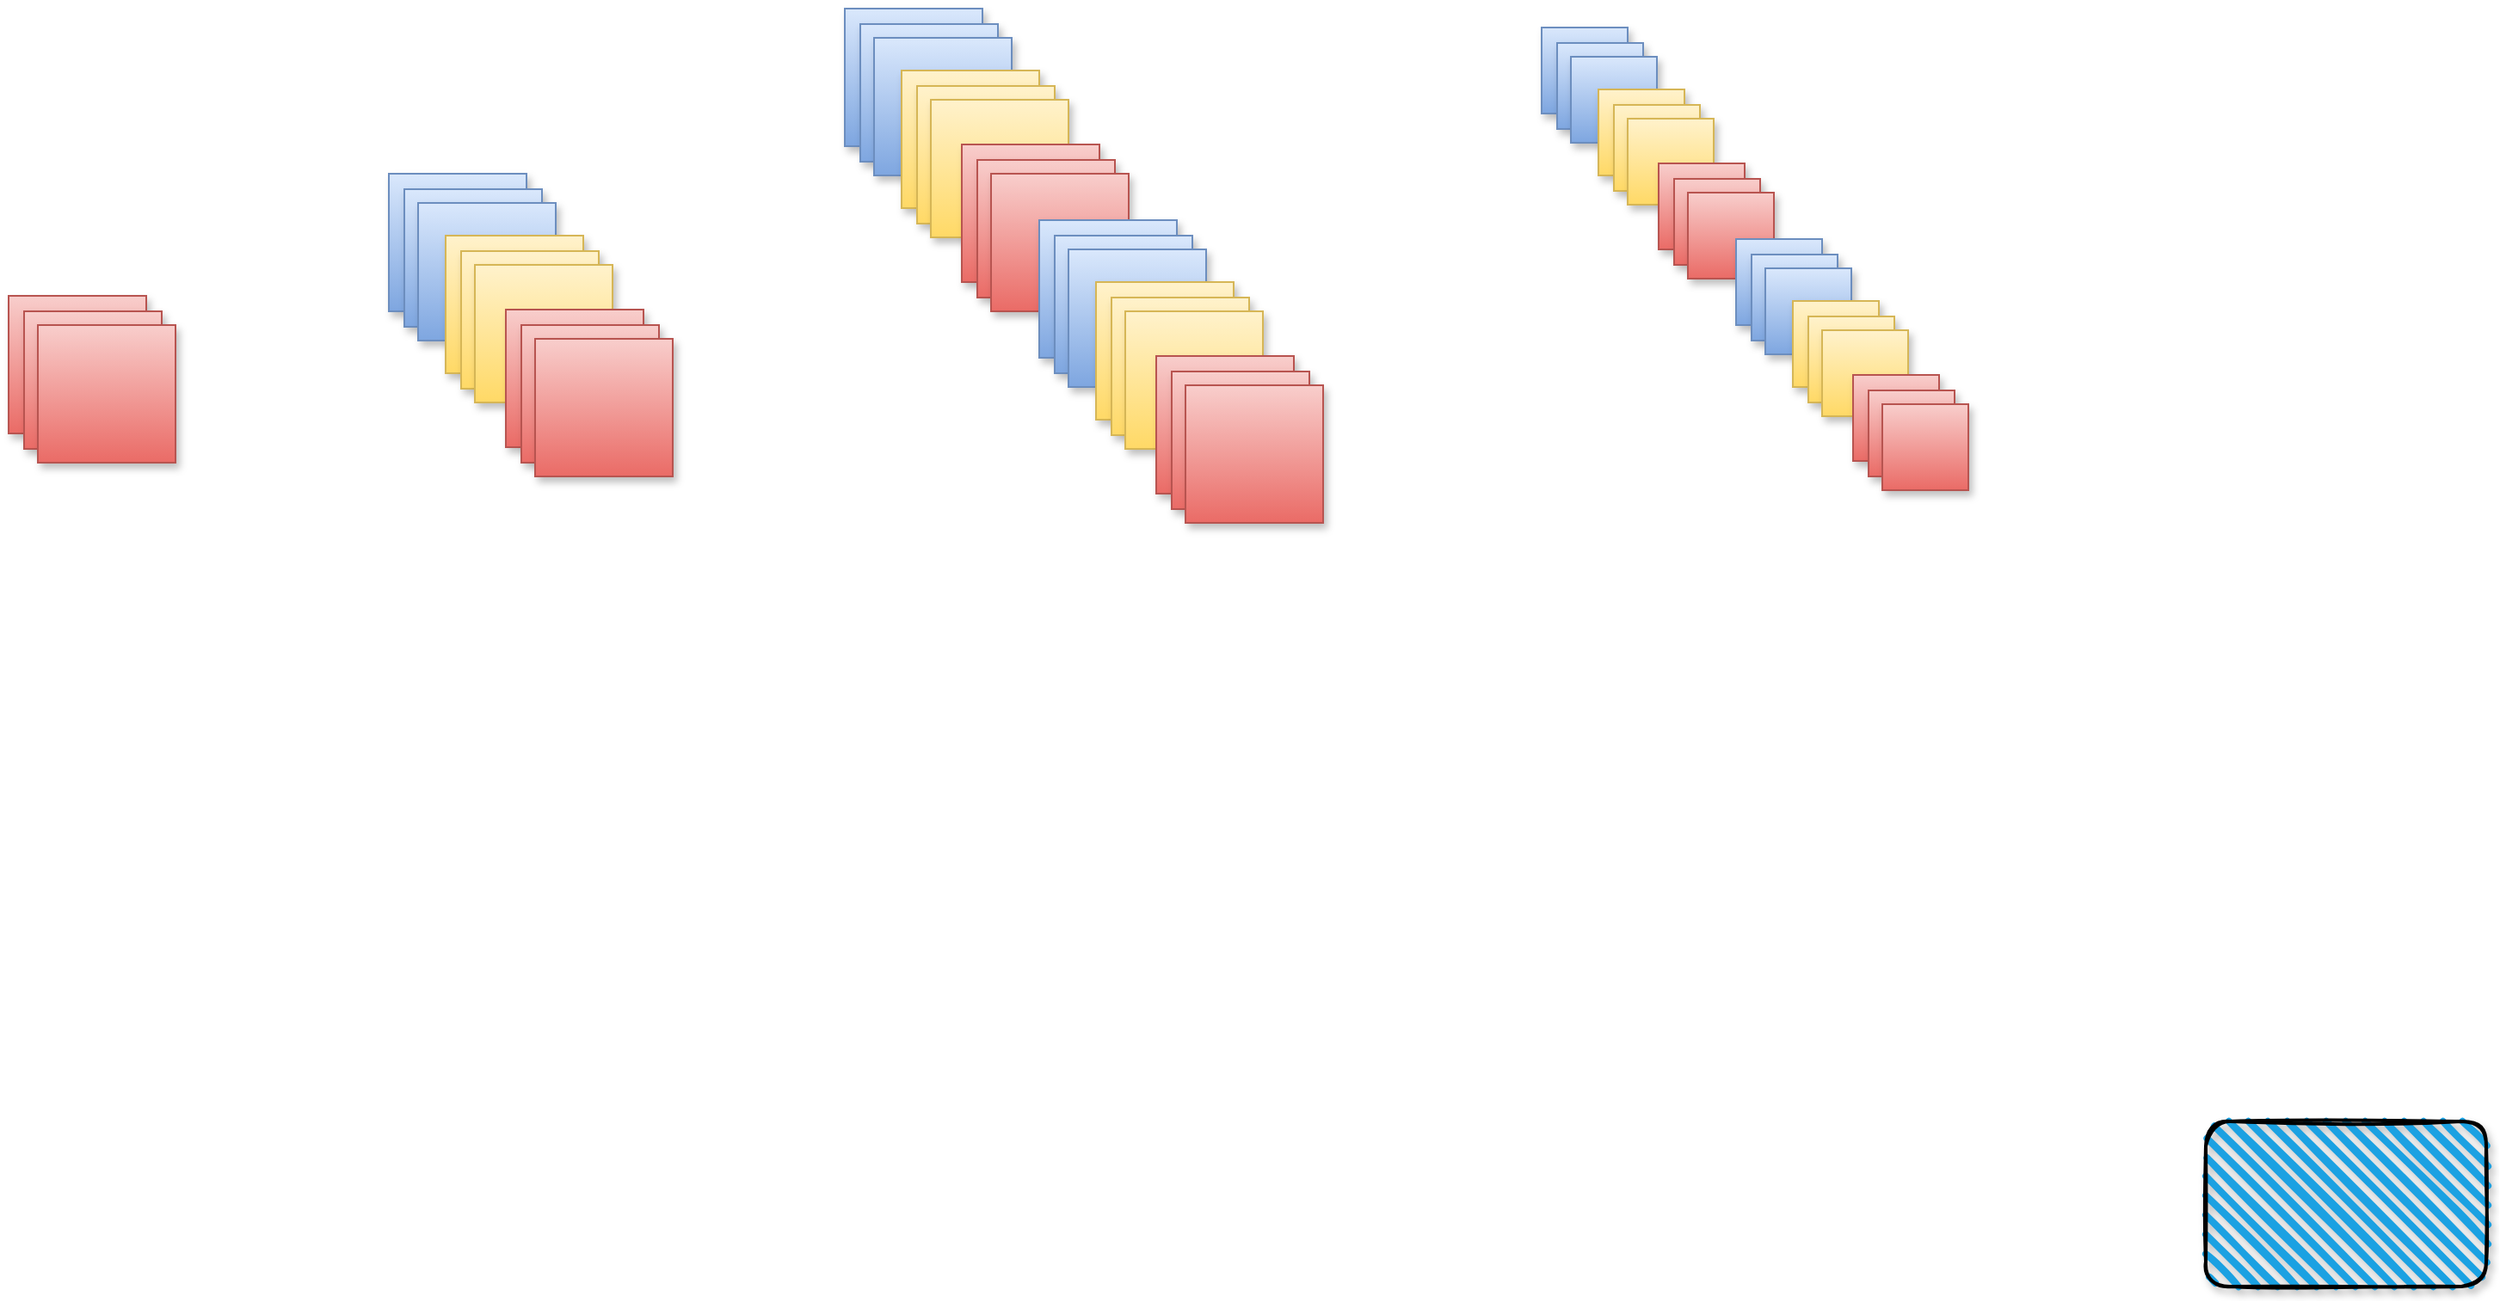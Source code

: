 <mxfile version="18.0.6" type="github">
  <diagram id="wblvO9D-ZUIbQ3TdHfIF" name="Page-1">
    <mxGraphModel dx="2287" dy="1064" grid="0" gridSize="10" guides="1" tooltips="1" connect="1" arrows="1" fold="1" page="0" pageScale="0.8" pageWidth="827" pageHeight="1169" background="none" math="0" shadow="0">
      <root>
        <mxCell id="0" />
        <mxCell id="1" parent="0" />
        <mxCell id="OHIZTz-bLhAv7k97ndpH-11" value="" style="group" vertex="1" connectable="0" parent="1">
          <mxGeometry x="-234" y="569" width="97" height="97" as="geometry" />
        </mxCell>
        <mxCell id="-TnjfYVefwGtDhQqC9l4-23" value="" style="whiteSpace=wrap;html=1;aspect=fixed;shadow=1;rounded=0;fillColor=#f8cecc;strokeColor=#b85450;sketch=0;container=0;gradientColor=#ea6b66;" parent="OHIZTz-bLhAv7k97ndpH-11" vertex="1">
          <mxGeometry width="80" height="80" as="geometry" />
        </mxCell>
        <mxCell id="-TnjfYVefwGtDhQqC9l4-24" value="" style="whiteSpace=wrap;html=1;aspect=fixed;shadow=1;rounded=0;fillColor=#f8cecc;strokeColor=#b85450;sketch=0;container=0;gradientColor=#ea6b66;" parent="OHIZTz-bLhAv7k97ndpH-11" vertex="1">
          <mxGeometry x="9" y="9" width="80" height="80" as="geometry" />
        </mxCell>
        <mxCell id="-TnjfYVefwGtDhQqC9l4-25" value="" style="whiteSpace=wrap;html=1;aspect=fixed;shadow=1;rounded=0;fillColor=#f8cecc;strokeColor=#b85450;sketch=0;container=0;gradientColor=#ea6b66;" parent="OHIZTz-bLhAv7k97ndpH-11" vertex="1">
          <mxGeometry x="17" y="17" width="80" height="80" as="geometry" />
        </mxCell>
        <mxCell id="OHIZTz-bLhAv7k97ndpH-20" value="" style="group" vertex="1" connectable="0" parent="1">
          <mxGeometry x="-13" y="498" width="165" height="176" as="geometry" />
        </mxCell>
        <mxCell id="OHIZTz-bLhAv7k97ndpH-7" value="" style="whiteSpace=wrap;html=1;aspect=fixed;shadow=1;rounded=0;fillColor=#dae8fc;strokeColor=#6c8ebf;sketch=0;gradientColor=#7ea6e0;container=0;" vertex="1" parent="OHIZTz-bLhAv7k97ndpH-20">
          <mxGeometry width="80" height="80" as="geometry" />
        </mxCell>
        <mxCell id="OHIZTz-bLhAv7k97ndpH-8" value="" style="whiteSpace=wrap;html=1;aspect=fixed;shadow=1;rounded=0;fillColor=#dae8fc;strokeColor=#6c8ebf;sketch=0;gradientColor=#7ea6e0;container=0;" vertex="1" parent="OHIZTz-bLhAv7k97ndpH-20">
          <mxGeometry x="9" y="9" width="80" height="80" as="geometry" />
        </mxCell>
        <mxCell id="OHIZTz-bLhAv7k97ndpH-9" value="" style="whiteSpace=wrap;html=1;aspect=fixed;shadow=1;rounded=0;fillColor=#dae8fc;strokeColor=#6c8ebf;sketch=0;gradientColor=#7ea6e0;container=0;" vertex="1" parent="OHIZTz-bLhAv7k97ndpH-20">
          <mxGeometry x="17" y="17" width="80" height="80" as="geometry" />
        </mxCell>
        <mxCell id="OHIZTz-bLhAv7k97ndpH-13" value="" style="whiteSpace=wrap;html=1;aspect=fixed;shadow=1;rounded=0;fillColor=#fff2cc;strokeColor=#d6b656;sketch=0;container=0;gradientColor=#ffd966;" vertex="1" parent="OHIZTz-bLhAv7k97ndpH-20">
          <mxGeometry x="33" y="36" width="80" height="80" as="geometry" />
        </mxCell>
        <mxCell id="OHIZTz-bLhAv7k97ndpH-14" value="" style="whiteSpace=wrap;html=1;aspect=fixed;shadow=1;rounded=0;fillColor=#fff2cc;strokeColor=#d6b656;sketch=0;container=0;gradientColor=#ffd966;" vertex="1" parent="OHIZTz-bLhAv7k97ndpH-20">
          <mxGeometry x="42" y="45" width="80" height="80" as="geometry" />
        </mxCell>
        <mxCell id="OHIZTz-bLhAv7k97ndpH-15" value="" style="whiteSpace=wrap;html=1;aspect=fixed;shadow=1;rounded=0;fillColor=#fff2cc;strokeColor=#d6b656;sketch=0;container=0;gradientColor=#ffd966;" vertex="1" parent="OHIZTz-bLhAv7k97ndpH-20">
          <mxGeometry x="50" y="53" width="80" height="80" as="geometry" />
        </mxCell>
        <mxCell id="OHIZTz-bLhAv7k97ndpH-16" value="" style="group" vertex="1" connectable="0" parent="OHIZTz-bLhAv7k97ndpH-20">
          <mxGeometry x="68" y="79" width="97" height="97" as="geometry" />
        </mxCell>
        <mxCell id="OHIZTz-bLhAv7k97ndpH-17" value="" style="whiteSpace=wrap;html=1;aspect=fixed;shadow=1;rounded=0;fillColor=#f8cecc;strokeColor=#b85450;sketch=0;container=0;gradientColor=#ea6b66;" vertex="1" parent="OHIZTz-bLhAv7k97ndpH-16">
          <mxGeometry width="80" height="80" as="geometry" />
        </mxCell>
        <mxCell id="OHIZTz-bLhAv7k97ndpH-18" value="" style="whiteSpace=wrap;html=1;aspect=fixed;shadow=1;rounded=0;fillColor=#f8cecc;strokeColor=#b85450;sketch=0;container=0;gradientColor=#ea6b66;" vertex="1" parent="OHIZTz-bLhAv7k97ndpH-16">
          <mxGeometry x="9" y="9" width="80" height="80" as="geometry" />
        </mxCell>
        <mxCell id="OHIZTz-bLhAv7k97ndpH-19" value="" style="whiteSpace=wrap;html=1;aspect=fixed;shadow=1;rounded=0;fillColor=#f8cecc;strokeColor=#b85450;sketch=0;container=0;gradientColor=#ea6b66;" vertex="1" parent="OHIZTz-bLhAv7k97ndpH-16">
          <mxGeometry x="17" y="17" width="80" height="80" as="geometry" />
        </mxCell>
        <mxCell id="OHIZTz-bLhAv7k97ndpH-47" value="" style="group" vertex="1" connectable="0" parent="1">
          <mxGeometry x="252" y="402" width="278" height="299" as="geometry" />
        </mxCell>
        <mxCell id="OHIZTz-bLhAv7k97ndpH-25" value="" style="group" vertex="1" connectable="0" parent="OHIZTz-bLhAv7k97ndpH-47">
          <mxGeometry width="165" height="176" as="geometry" />
        </mxCell>
        <mxCell id="OHIZTz-bLhAv7k97ndpH-26" value="" style="whiteSpace=wrap;html=1;aspect=fixed;shadow=1;rounded=0;fillColor=#dae8fc;strokeColor=#6c8ebf;sketch=0;gradientColor=#7ea6e0;container=0;" vertex="1" parent="OHIZTz-bLhAv7k97ndpH-25">
          <mxGeometry width="80" height="80" as="geometry" />
        </mxCell>
        <mxCell id="OHIZTz-bLhAv7k97ndpH-27" value="" style="whiteSpace=wrap;html=1;aspect=fixed;shadow=1;rounded=0;fillColor=#dae8fc;strokeColor=#6c8ebf;sketch=0;gradientColor=#7ea6e0;container=0;" vertex="1" parent="OHIZTz-bLhAv7k97ndpH-25">
          <mxGeometry x="9" y="9" width="80" height="80" as="geometry" />
        </mxCell>
        <mxCell id="OHIZTz-bLhAv7k97ndpH-28" value="" style="whiteSpace=wrap;html=1;aspect=fixed;shadow=1;rounded=0;fillColor=#dae8fc;strokeColor=#6c8ebf;sketch=0;gradientColor=#7ea6e0;container=0;" vertex="1" parent="OHIZTz-bLhAv7k97ndpH-25">
          <mxGeometry x="17" y="17" width="80" height="80" as="geometry" />
        </mxCell>
        <mxCell id="OHIZTz-bLhAv7k97ndpH-29" value="" style="whiteSpace=wrap;html=1;aspect=fixed;shadow=1;rounded=0;fillColor=#fff2cc;strokeColor=#d6b656;sketch=0;container=0;gradientColor=#ffd966;" vertex="1" parent="OHIZTz-bLhAv7k97ndpH-25">
          <mxGeometry x="33" y="36" width="80" height="80" as="geometry" />
        </mxCell>
        <mxCell id="OHIZTz-bLhAv7k97ndpH-30" value="" style="whiteSpace=wrap;html=1;aspect=fixed;shadow=1;rounded=0;fillColor=#fff2cc;strokeColor=#d6b656;sketch=0;container=0;gradientColor=#ffd966;" vertex="1" parent="OHIZTz-bLhAv7k97ndpH-25">
          <mxGeometry x="42" y="45" width="80" height="80" as="geometry" />
        </mxCell>
        <mxCell id="OHIZTz-bLhAv7k97ndpH-31" value="" style="whiteSpace=wrap;html=1;aspect=fixed;shadow=1;rounded=0;fillColor=#fff2cc;strokeColor=#d6b656;sketch=0;container=0;gradientColor=#ffd966;" vertex="1" parent="OHIZTz-bLhAv7k97ndpH-25">
          <mxGeometry x="50" y="53" width="80" height="80" as="geometry" />
        </mxCell>
        <mxCell id="OHIZTz-bLhAv7k97ndpH-32" value="" style="group" vertex="1" connectable="0" parent="OHIZTz-bLhAv7k97ndpH-25">
          <mxGeometry x="68" y="79" width="97" height="97" as="geometry" />
        </mxCell>
        <mxCell id="OHIZTz-bLhAv7k97ndpH-33" value="" style="whiteSpace=wrap;html=1;aspect=fixed;shadow=1;rounded=0;fillColor=#f8cecc;strokeColor=#b85450;sketch=0;container=0;gradientColor=#ea6b66;" vertex="1" parent="OHIZTz-bLhAv7k97ndpH-32">
          <mxGeometry width="80" height="80" as="geometry" />
        </mxCell>
        <mxCell id="OHIZTz-bLhAv7k97ndpH-34" value="" style="whiteSpace=wrap;html=1;aspect=fixed;shadow=1;rounded=0;fillColor=#f8cecc;strokeColor=#b85450;sketch=0;container=0;gradientColor=#ea6b66;" vertex="1" parent="OHIZTz-bLhAv7k97ndpH-32">
          <mxGeometry x="9" y="9" width="80" height="80" as="geometry" />
        </mxCell>
        <mxCell id="OHIZTz-bLhAv7k97ndpH-35" value="" style="whiteSpace=wrap;html=1;aspect=fixed;shadow=1;rounded=0;fillColor=#f8cecc;strokeColor=#b85450;sketch=0;container=0;gradientColor=#ea6b66;" vertex="1" parent="OHIZTz-bLhAv7k97ndpH-32">
          <mxGeometry x="17" y="17" width="80" height="80" as="geometry" />
        </mxCell>
        <mxCell id="OHIZTz-bLhAv7k97ndpH-36" value="" style="group" vertex="1" connectable="0" parent="OHIZTz-bLhAv7k97ndpH-47">
          <mxGeometry x="113" y="123" width="165" height="176" as="geometry" />
        </mxCell>
        <mxCell id="OHIZTz-bLhAv7k97ndpH-37" value="" style="whiteSpace=wrap;html=1;aspect=fixed;shadow=1;rounded=0;fillColor=#dae8fc;strokeColor=#6c8ebf;sketch=0;gradientColor=#7ea6e0;container=0;" vertex="1" parent="OHIZTz-bLhAv7k97ndpH-36">
          <mxGeometry width="80" height="80" as="geometry" />
        </mxCell>
        <mxCell id="OHIZTz-bLhAv7k97ndpH-38" value="" style="whiteSpace=wrap;html=1;aspect=fixed;shadow=1;rounded=0;fillColor=#dae8fc;strokeColor=#6c8ebf;sketch=0;gradientColor=#7ea6e0;container=0;" vertex="1" parent="OHIZTz-bLhAv7k97ndpH-36">
          <mxGeometry x="9" y="9" width="80" height="80" as="geometry" />
        </mxCell>
        <mxCell id="OHIZTz-bLhAv7k97ndpH-39" value="" style="whiteSpace=wrap;html=1;aspect=fixed;shadow=1;rounded=0;fillColor=#dae8fc;strokeColor=#6c8ebf;sketch=0;gradientColor=#7ea6e0;container=0;" vertex="1" parent="OHIZTz-bLhAv7k97ndpH-36">
          <mxGeometry x="17" y="17" width="80" height="80" as="geometry" />
        </mxCell>
        <mxCell id="OHIZTz-bLhAv7k97ndpH-40" value="" style="whiteSpace=wrap;html=1;aspect=fixed;shadow=1;rounded=0;fillColor=#fff2cc;strokeColor=#d6b656;sketch=0;container=0;gradientColor=#ffd966;" vertex="1" parent="OHIZTz-bLhAv7k97ndpH-36">
          <mxGeometry x="33" y="36" width="80" height="80" as="geometry" />
        </mxCell>
        <mxCell id="OHIZTz-bLhAv7k97ndpH-41" value="" style="whiteSpace=wrap;html=1;aspect=fixed;shadow=1;rounded=0;fillColor=#fff2cc;strokeColor=#d6b656;sketch=0;container=0;gradientColor=#ffd966;" vertex="1" parent="OHIZTz-bLhAv7k97ndpH-36">
          <mxGeometry x="42" y="45" width="80" height="80" as="geometry" />
        </mxCell>
        <mxCell id="OHIZTz-bLhAv7k97ndpH-42" value="" style="whiteSpace=wrap;html=1;aspect=fixed;shadow=1;rounded=0;fillColor=#fff2cc;strokeColor=#d6b656;sketch=0;container=0;gradientColor=#ffd966;" vertex="1" parent="OHIZTz-bLhAv7k97ndpH-36">
          <mxGeometry x="50" y="53" width="80" height="80" as="geometry" />
        </mxCell>
        <mxCell id="OHIZTz-bLhAv7k97ndpH-43" value="" style="group" vertex="1" connectable="0" parent="OHIZTz-bLhAv7k97ndpH-36">
          <mxGeometry x="68" y="79" width="97" height="97" as="geometry" />
        </mxCell>
        <mxCell id="OHIZTz-bLhAv7k97ndpH-44" value="" style="whiteSpace=wrap;html=1;aspect=fixed;shadow=1;rounded=0;fillColor=#f8cecc;strokeColor=#b85450;sketch=0;container=0;gradientColor=#ea6b66;" vertex="1" parent="OHIZTz-bLhAv7k97ndpH-43">
          <mxGeometry width="80" height="80" as="geometry" />
        </mxCell>
        <mxCell id="OHIZTz-bLhAv7k97ndpH-45" value="" style="whiteSpace=wrap;html=1;aspect=fixed;shadow=1;rounded=0;fillColor=#f8cecc;strokeColor=#b85450;sketch=0;container=0;gradientColor=#ea6b66;" vertex="1" parent="OHIZTz-bLhAv7k97ndpH-43">
          <mxGeometry x="9" y="9" width="80" height="80" as="geometry" />
        </mxCell>
        <mxCell id="OHIZTz-bLhAv7k97ndpH-46" value="" style="whiteSpace=wrap;html=1;aspect=fixed;shadow=1;rounded=0;fillColor=#f8cecc;strokeColor=#b85450;sketch=0;container=0;gradientColor=#ea6b66;" vertex="1" parent="OHIZTz-bLhAv7k97ndpH-43">
          <mxGeometry x="17" y="17" width="80" height="80" as="geometry" />
        </mxCell>
        <mxCell id="OHIZTz-bLhAv7k97ndpH-48" value="" style="group" vertex="1" connectable="0" parent="1">
          <mxGeometry x="642" y="398" width="278" height="299" as="geometry" />
        </mxCell>
        <mxCell id="OHIZTz-bLhAv7k97ndpH-49" value="" style="group" vertex="1" connectable="0" parent="OHIZTz-bLhAv7k97ndpH-48">
          <mxGeometry width="165" height="176" as="geometry" />
        </mxCell>
        <mxCell id="OHIZTz-bLhAv7k97ndpH-50" value="" style="whiteSpace=wrap;html=1;aspect=fixed;shadow=1;rounded=0;fillColor=#dae8fc;strokeColor=#6c8ebf;sketch=0;gradientColor=#7ea6e0;container=0;" vertex="1" parent="OHIZTz-bLhAv7k97ndpH-49">
          <mxGeometry x="15" y="15" width="50" height="50" as="geometry" />
        </mxCell>
        <mxCell id="OHIZTz-bLhAv7k97ndpH-51" value="" style="whiteSpace=wrap;html=1;aspect=fixed;shadow=1;rounded=0;fillColor=#dae8fc;strokeColor=#6c8ebf;sketch=0;gradientColor=#7ea6e0;container=0;" vertex="1" parent="OHIZTz-bLhAv7k97ndpH-49">
          <mxGeometry x="24" y="24" width="50" height="50" as="geometry" />
        </mxCell>
        <mxCell id="OHIZTz-bLhAv7k97ndpH-52" value="" style="whiteSpace=wrap;html=1;aspect=fixed;shadow=1;rounded=0;fillColor=#dae8fc;strokeColor=#6c8ebf;sketch=0;gradientColor=#7ea6e0;container=0;" vertex="1" parent="OHIZTz-bLhAv7k97ndpH-49">
          <mxGeometry x="32" y="32" width="50" height="50" as="geometry" />
        </mxCell>
        <mxCell id="OHIZTz-bLhAv7k97ndpH-53" value="" style="whiteSpace=wrap;html=1;aspect=fixed;shadow=1;rounded=0;fillColor=#fff2cc;strokeColor=#d6b656;sketch=0;container=0;gradientColor=#ffd966;" vertex="1" parent="OHIZTz-bLhAv7k97ndpH-49">
          <mxGeometry x="48" y="51" width="50" height="50" as="geometry" />
        </mxCell>
        <mxCell id="OHIZTz-bLhAv7k97ndpH-54" value="" style="whiteSpace=wrap;html=1;aspect=fixed;shadow=1;rounded=0;fillColor=#fff2cc;strokeColor=#d6b656;sketch=0;container=0;gradientColor=#ffd966;" vertex="1" parent="OHIZTz-bLhAv7k97ndpH-49">
          <mxGeometry x="57" y="60" width="50" height="50" as="geometry" />
        </mxCell>
        <mxCell id="OHIZTz-bLhAv7k97ndpH-55" value="" style="whiteSpace=wrap;html=1;aspect=fixed;shadow=1;rounded=0;fillColor=#fff2cc;strokeColor=#d6b656;sketch=0;container=0;gradientColor=#ffd966;" vertex="1" parent="OHIZTz-bLhAv7k97ndpH-49">
          <mxGeometry x="65" y="68" width="50" height="50" as="geometry" />
        </mxCell>
        <mxCell id="OHIZTz-bLhAv7k97ndpH-56" value="" style="group" vertex="1" connectable="0" parent="OHIZTz-bLhAv7k97ndpH-49">
          <mxGeometry x="68" y="79" width="97" height="97" as="geometry" />
        </mxCell>
        <mxCell id="OHIZTz-bLhAv7k97ndpH-57" value="" style="whiteSpace=wrap;html=1;aspect=fixed;shadow=1;rounded=0;fillColor=#f8cecc;strokeColor=#b85450;sketch=0;container=0;gradientColor=#ea6b66;" vertex="1" parent="OHIZTz-bLhAv7k97ndpH-56">
          <mxGeometry x="15" y="15" width="50" height="50" as="geometry" />
        </mxCell>
        <mxCell id="OHIZTz-bLhAv7k97ndpH-58" value="" style="whiteSpace=wrap;html=1;aspect=fixed;shadow=1;rounded=0;fillColor=#f8cecc;strokeColor=#b85450;sketch=0;container=0;gradientColor=#ea6b66;" vertex="1" parent="OHIZTz-bLhAv7k97ndpH-56">
          <mxGeometry x="24" y="24" width="50" height="50" as="geometry" />
        </mxCell>
        <mxCell id="OHIZTz-bLhAv7k97ndpH-59" value="" style="whiteSpace=wrap;html=1;aspect=fixed;shadow=1;rounded=0;fillColor=#f8cecc;strokeColor=#b85450;sketch=0;container=0;gradientColor=#ea6b66;" vertex="1" parent="OHIZTz-bLhAv7k97ndpH-56">
          <mxGeometry x="32" y="32" width="50" height="50" as="geometry" />
        </mxCell>
        <mxCell id="OHIZTz-bLhAv7k97ndpH-60" value="" style="group" vertex="1" connectable="0" parent="OHIZTz-bLhAv7k97ndpH-48">
          <mxGeometry x="113" y="123" width="165" height="176" as="geometry" />
        </mxCell>
        <mxCell id="OHIZTz-bLhAv7k97ndpH-61" value="" style="whiteSpace=wrap;html=1;aspect=fixed;shadow=1;rounded=0;fillColor=#dae8fc;strokeColor=#6c8ebf;sketch=0;gradientColor=#7ea6e0;container=0;" vertex="1" parent="OHIZTz-bLhAv7k97ndpH-60">
          <mxGeometry x="15" y="15" width="50" height="50" as="geometry" />
        </mxCell>
        <mxCell id="OHIZTz-bLhAv7k97ndpH-62" value="" style="whiteSpace=wrap;html=1;aspect=fixed;shadow=1;rounded=0;fillColor=#dae8fc;strokeColor=#6c8ebf;sketch=0;gradientColor=#7ea6e0;container=0;" vertex="1" parent="OHIZTz-bLhAv7k97ndpH-60">
          <mxGeometry x="24" y="24" width="50" height="50" as="geometry" />
        </mxCell>
        <mxCell id="OHIZTz-bLhAv7k97ndpH-63" value="" style="whiteSpace=wrap;html=1;aspect=fixed;shadow=1;rounded=0;fillColor=#dae8fc;strokeColor=#6c8ebf;sketch=0;gradientColor=#7ea6e0;container=0;" vertex="1" parent="OHIZTz-bLhAv7k97ndpH-60">
          <mxGeometry x="32" y="32" width="50" height="50" as="geometry" />
        </mxCell>
        <mxCell id="OHIZTz-bLhAv7k97ndpH-64" value="" style="whiteSpace=wrap;html=1;aspect=fixed;shadow=1;rounded=0;fillColor=#fff2cc;strokeColor=#d6b656;sketch=0;container=0;gradientColor=#ffd966;" vertex="1" parent="OHIZTz-bLhAv7k97ndpH-60">
          <mxGeometry x="48" y="51" width="50" height="50" as="geometry" />
        </mxCell>
        <mxCell id="OHIZTz-bLhAv7k97ndpH-65" value="" style="whiteSpace=wrap;html=1;aspect=fixed;shadow=1;rounded=0;fillColor=#fff2cc;strokeColor=#d6b656;sketch=0;container=0;gradientColor=#ffd966;" vertex="1" parent="OHIZTz-bLhAv7k97ndpH-60">
          <mxGeometry x="57" y="60" width="50" height="50" as="geometry" />
        </mxCell>
        <mxCell id="OHIZTz-bLhAv7k97ndpH-66" value="" style="whiteSpace=wrap;html=1;aspect=fixed;shadow=1;rounded=0;fillColor=#fff2cc;strokeColor=#d6b656;sketch=0;container=0;gradientColor=#ffd966;" vertex="1" parent="OHIZTz-bLhAv7k97ndpH-60">
          <mxGeometry x="65" y="68" width="50" height="50" as="geometry" />
        </mxCell>
        <mxCell id="OHIZTz-bLhAv7k97ndpH-67" value="" style="group" vertex="1" connectable="0" parent="OHIZTz-bLhAv7k97ndpH-60">
          <mxGeometry x="68" y="79" width="97" height="97" as="geometry" />
        </mxCell>
        <mxCell id="OHIZTz-bLhAv7k97ndpH-68" value="" style="whiteSpace=wrap;html=1;aspect=fixed;shadow=1;rounded=0;fillColor=#f8cecc;strokeColor=#b85450;sketch=0;container=0;gradientColor=#ea6b66;" vertex="1" parent="OHIZTz-bLhAv7k97ndpH-67">
          <mxGeometry x="15" y="15" width="50" height="50" as="geometry" />
        </mxCell>
        <mxCell id="OHIZTz-bLhAv7k97ndpH-69" value="" style="whiteSpace=wrap;html=1;aspect=fixed;shadow=1;rounded=0;fillColor=#f8cecc;strokeColor=#b85450;sketch=0;container=0;gradientColor=#ea6b66;" vertex="1" parent="OHIZTz-bLhAv7k97ndpH-67">
          <mxGeometry x="24" y="24" width="50" height="50" as="geometry" />
        </mxCell>
        <mxCell id="OHIZTz-bLhAv7k97ndpH-70" value="" style="whiteSpace=wrap;html=1;aspect=fixed;shadow=1;rounded=0;fillColor=#f8cecc;strokeColor=#b85450;sketch=0;container=0;gradientColor=#ea6b66;" vertex="1" parent="OHIZTz-bLhAv7k97ndpH-67">
          <mxGeometry x="32" y="32" width="50" height="50" as="geometry" />
        </mxCell>
        <mxCell id="OHIZTz-bLhAv7k97ndpH-71" value="" style="rounded=1;whiteSpace=wrap;html=1;strokeWidth=2;fillWeight=4;hachureGap=8;hachureAngle=45;fillColor=#1ba1e2;sketch=1;shadow=1;" vertex="1" parent="1">
          <mxGeometry x="1043" y="1049" width="163" height="96" as="geometry" />
        </mxCell>
      </root>
    </mxGraphModel>
  </diagram>
</mxfile>
